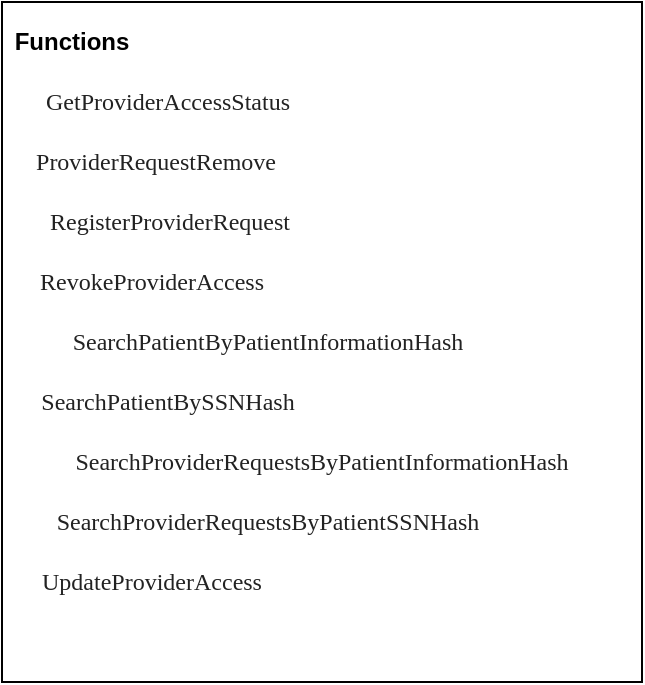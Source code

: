 <mxfile version="12.4.3" type="github" pages="1"><diagram id="6R4r1HJRKK9bhyE7O8oT" name="Page-1"><mxGraphModel dx="1422" dy="1894" grid="1" gridSize="10" guides="1" tooltips="1" connect="1" arrows="1" fold="1" page="1" pageScale="1" pageWidth="850" pageHeight="1100" math="0" shadow="0"><root><mxCell id="0"/><mxCell id="1" parent="0"/><mxCell id="iot0_4eINxeglKSbEmsm-1" value="" style="group;strokeWidth=1;" vertex="1" connectable="0" parent="1"><mxGeometry x="265" y="-765" width="320" height="340" as="geometry"/></mxCell><mxCell id="iot0_4eINxeglKSbEmsm-2" value="" style="rounded=0;whiteSpace=wrap;html=1;strokeWidth=1;" vertex="1" parent="iot0_4eINxeglKSbEmsm-1"><mxGeometry width="320" height="340" as="geometry"/></mxCell><mxCell id="iot0_4eINxeglKSbEmsm-3" value="&lt;b&gt;Functions&lt;/b&gt;" style="text;html=1;strokeColor=none;fillColor=none;align=center;verticalAlign=middle;whiteSpace=wrap;rounded=0;strokeWidth=1;" vertex="1" parent="iot0_4eINxeglKSbEmsm-1"><mxGeometry x="15" y="10" width="40" height="20" as="geometry"/></mxCell><mxCell id="iot0_4eINxeglKSbEmsm-4" value="&lt;span style=&quot;font-size: 9.0pt ; line-height: 107% ; font-family: &amp;#34;consolas&amp;#34; ; color: #222222 ; background: white&quot;&gt;GetProviderAccessStatus&lt;/span&gt;" style="text;html=1;strokeColor=none;fillColor=none;align=center;verticalAlign=middle;whiteSpace=wrap;rounded=0;strokeWidth=1;" vertex="1" parent="iot0_4eINxeglKSbEmsm-1"><mxGeometry x="63" y="40" width="40" height="20" as="geometry"/></mxCell><mxCell id="iot0_4eINxeglKSbEmsm-5" value="&lt;span style=&quot;font-size: 9.0pt ; line-height: 107% ; font-family: &amp;#34;consolas&amp;#34; ; color: #222222 ; background: white&quot;&gt;ProviderRequestRemove&lt;/span&gt;" style="text;html=1;strokeColor=none;fillColor=none;align=center;verticalAlign=middle;whiteSpace=wrap;rounded=0;strokeWidth=1;" vertex="1" parent="iot0_4eINxeglKSbEmsm-1"><mxGeometry x="57" y="70" width="40" height="20" as="geometry"/></mxCell><mxCell id="iot0_4eINxeglKSbEmsm-6" value="&lt;span style=&quot;font-size: 9.0pt ; line-height: 107% ; font-family: &amp;#34;consolas&amp;#34; ; color: #222222 ; background: white&quot;&gt;RegisterProviderRequest&lt;/span&gt;" style="text;html=1;strokeColor=none;fillColor=none;align=center;verticalAlign=middle;whiteSpace=wrap;rounded=0;strokeWidth=1;" vertex="1" parent="iot0_4eINxeglKSbEmsm-1"><mxGeometry x="64" y="100" width="40" height="20" as="geometry"/></mxCell><mxCell id="iot0_4eINxeglKSbEmsm-7" value="&lt;span style=&quot;font-size: 9.0pt ; line-height: 107% ; font-family: &amp;#34;consolas&amp;#34; ; color: #222222 ; background: white&quot;&gt;RevokeProviderAccess&lt;/span&gt;" style="text;html=1;strokeColor=none;fillColor=none;align=center;verticalAlign=middle;whiteSpace=wrap;rounded=0;strokeWidth=1;" vertex="1" parent="iot0_4eINxeglKSbEmsm-1"><mxGeometry x="55" y="130" width="40" height="20" as="geometry"/></mxCell><mxCell id="iot0_4eINxeglKSbEmsm-8" value="&lt;span style=&quot;font-size: 9.0pt ; line-height: 107% ; font-family: &amp;#34;consolas&amp;#34; ; color: #222222 ; background: white&quot;&gt;SearchPatientByPatientInformationHash&lt;/span&gt;" style="text;html=1;strokeColor=none;fillColor=none;align=center;verticalAlign=middle;whiteSpace=wrap;rounded=0;strokeWidth=1;" vertex="1" parent="iot0_4eINxeglKSbEmsm-1"><mxGeometry x="113" y="160" width="40" height="20" as="geometry"/></mxCell><mxCell id="iot0_4eINxeglKSbEmsm-9" value="&lt;span style=&quot;font-size: 9.0pt ; line-height: 107% ; font-family: &amp;#34;consolas&amp;#34; ; color: #222222 ; background: white&quot;&gt;SearchPatientBySSNHash&lt;/span&gt;" style="text;html=1;strokeColor=none;fillColor=none;align=center;verticalAlign=middle;whiteSpace=wrap;rounded=0;strokeWidth=1;" vertex="1" parent="iot0_4eINxeglKSbEmsm-1"><mxGeometry x="63" y="190" width="40" height="20" as="geometry"/></mxCell><mxCell id="iot0_4eINxeglKSbEmsm-10" value="&lt;span style=&quot;font-size: 9.0pt ; line-height: 107% ; font-family: &amp;#34;consolas&amp;#34; ; color: #222222 ; background: white&quot;&gt;SearchProviderRequestsByPatientInformationHash&lt;/span&gt;" style="text;html=1;strokeColor=none;fillColor=none;align=center;verticalAlign=middle;whiteSpace=wrap;rounded=0;strokeWidth=1;" vertex="1" parent="iot0_4eINxeglKSbEmsm-1"><mxGeometry x="140" y="220" width="40" height="20" as="geometry"/></mxCell><mxCell id="iot0_4eINxeglKSbEmsm-11" value="&lt;span style=&quot;font-size: 9.0pt ; line-height: 107% ; font-family: &amp;#34;consolas&amp;#34; ; color: #222222 ; background: white&quot;&gt;SearchProviderRequestsByPatientSSNHash&lt;/span&gt;" style="text;html=1;strokeColor=none;fillColor=none;align=center;verticalAlign=middle;whiteSpace=wrap;rounded=0;strokeWidth=1;" vertex="1" parent="iot0_4eINxeglKSbEmsm-1"><mxGeometry x="113" y="250" width="40" height="20" as="geometry"/></mxCell><mxCell id="iot0_4eINxeglKSbEmsm-12" value="&lt;span style=&quot;font-size: 9.0pt ; line-height: 107% ; font-family: &amp;#34;consolas&amp;#34; ; color: #222222 ; background: white&quot;&gt;UpdateProviderAccess&lt;/span&gt;" style="text;html=1;strokeColor=none;fillColor=none;align=center;verticalAlign=middle;whiteSpace=wrap;rounded=0;strokeWidth=1;" vertex="1" parent="iot0_4eINxeglKSbEmsm-1"><mxGeometry x="55" y="280" width="40" height="20" as="geometry"/></mxCell><mxCell id="iot0_4eINxeglKSbEmsm-13" style="edgeStyle=orthogonalEdgeStyle;rounded=0;orthogonalLoop=1;jettySize=auto;html=1;exitX=0.5;exitY=1;exitDx=0;exitDy=0;strokeWidth=1;" edge="1" parent="iot0_4eINxeglKSbEmsm-1" source="iot0_4eINxeglKSbEmsm-5" target="iot0_4eINxeglKSbEmsm-5"><mxGeometry relative="1" as="geometry"/></mxCell></root></mxGraphModel></diagram></mxfile>
